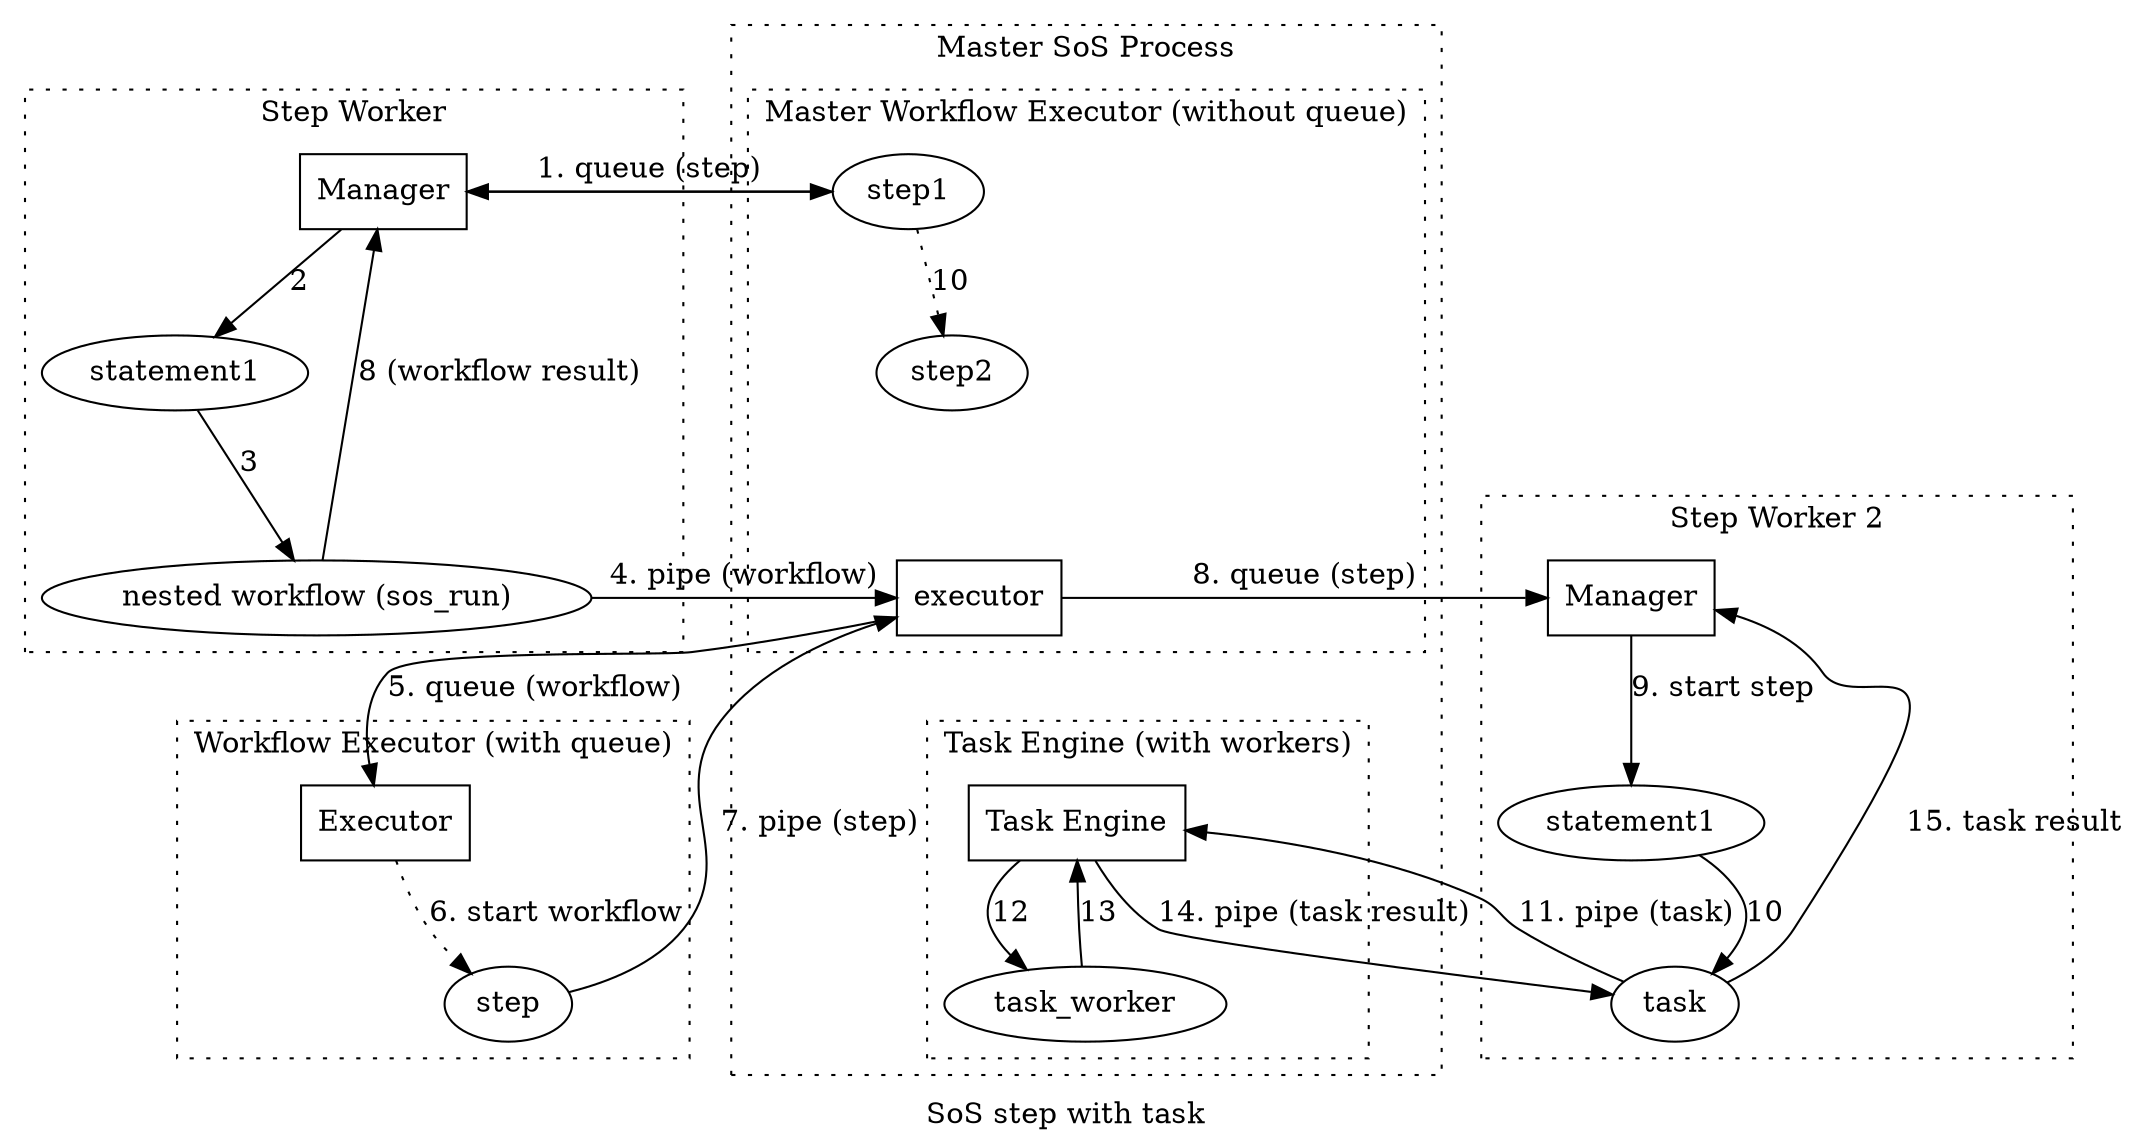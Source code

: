 digraph job_queue{
	/* source nodes */
	 label="SoS step with task";
	 subgraph cluster_3 {
		label="Master SoS Process";
		style=dotted;
		rankdir = "TB";
		subgraph cluster_4 {
			label="Master Workflow Executor (without queue)";
			style=dotted;
			step1 -> step2 [style=dotted, label="10"];
			executor[shape=box];
			step2 -> executor[style=invis];
		}
		subgraph cluster_5 {
			label="Task Engine (with workers)";
			style="dotted";
			task_engine [label="Task Engine", shape=box];

			task_engine -> task_worker[label="12"];
			task_worker -> task_engine[label="13"];
		}
	}
	subgraph cluster_6 {
		style=dotted;
		label="Step Worker";
		style=dotted;
		worker2[shape=box, label="Manager"];
		statement4 [label="statement1"];
		workflow[label="nested workflow (sos_run)"];
		worker2 -> statement4 [label="2"];
		statement4 -> workflow [label="3"];
		workflow -> worker2 [label="8 (workflow result)"];
	}
	subgraph cluster_7 {
		style=dotted;
		label="Workflow Executor (with queue)";
		style=dotted;
		wfworker[shape=box, label="Executor"];
		wfworker -> step3[style=dotted, label="6. start workflow"];
		step3[label="step"];
	}
	subgraph cluster_8 {
		style=dotted;
		label="Step Worker 2";
		style=dotted;
		worker3[shape=box, label="Manager"];
		worker3->statement5 [label="9. start step"];
		statement5 [label="statement1"];
		statement5 -> task [label="10"];
	}
	workflow->wfworker [style=invis];
	executor -> task_engine[style=invis];
	step1 -> worker2 [label="1. queue (step)"];
	worker2 -> step1; 
	workflow -> executor[label="4. pipe (workflow)"];
	executor -> workflow [style=invis];
	executor -> wfworker [label="5. queue (workflow)"];
	task -> task_engine [label="11. pipe (task)"];
	task_engine -> task [label="14. pipe (task result)"];
	step3 -> executor [label="7. pipe (step)"];
	executor -> worker3 [label="8. queue (step)"];
	task -> worker3 [label="15. task result"];
}
